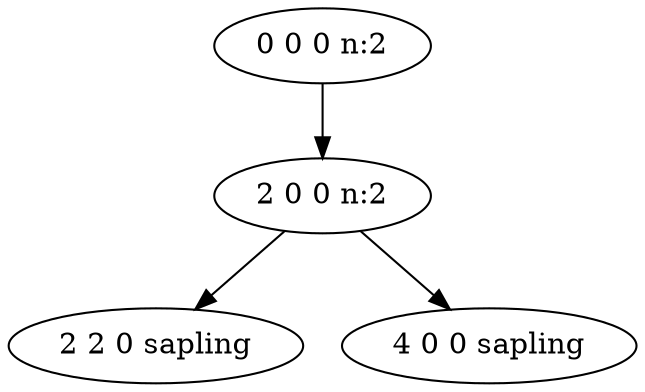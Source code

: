strict digraph treetop {
overlap = none;
1 [label="0 0 0 n:2"];
1 -> 3
3 [label="2 0 0 n:2"];
3 -> 6
3 -> 5
6 [label="2 2 0 sapling"];
5 [label="4 0 0 sapling"];
}
